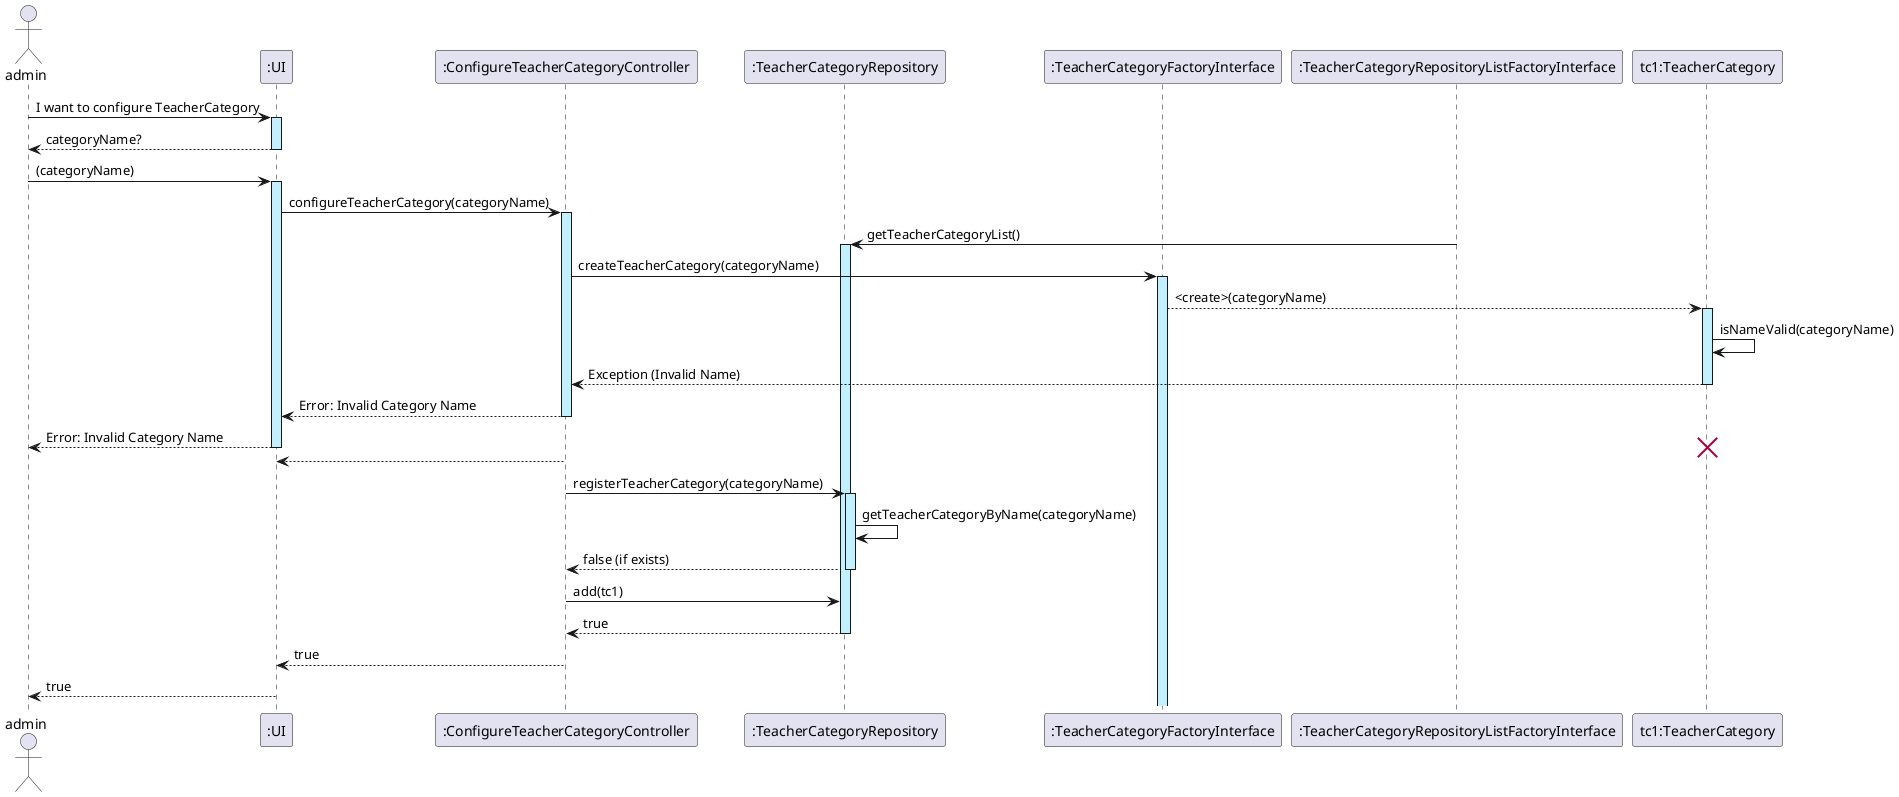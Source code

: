@startuml
actor admin

admin -> ":UI" as UI ++ #application : I want to configure TeacherCategory
UI --> admin -- : categoryName?

admin -> UI ++ #application : (categoryName)

UI -> ":ConfigureTeacherCategoryController" as ConfigureTeacherCategoryController ++ #application : configureTeacherCategory(categoryName)

participant ":TeacherCategoryRepository" as TeacherCategoryRepository
participant ":TeacherCategoryFactoryInterface" as TeacherCategoryFactoryInterface
participant ":TeacherCategoryRepositoryListFactoryInterface" as TeacherCategoryRepositoryListFactoryInterface

' New repository list initialization
TeacherCategoryRepositoryListFactoryInterface -> TeacherCategoryRepository ++ #application : getTeacherCategoryList()

' Validation step: Check if name is empty
ConfigureTeacherCategoryController -> TeacherCategoryFactoryInterface ++ #application : createTeacherCategory(categoryName)
TeacherCategoryFactoryInterface --> "tc1:TeacherCategory" as TeacherCategory ++ #application : <create>(categoryName)

' Exception Handling for Invalid Names
TeacherCategory -> TeacherCategory : isNameValid(categoryName)
TeacherCategory --> ConfigureTeacherCategoryController -- : Exception (Invalid Name)
ConfigureTeacherCategoryController --> UI -- : Error: Invalid Category Name
UI --> admin -- : Error: Invalid Category Name
destroy TeacherCategory
return

' Checking if category exists
ConfigureTeacherCategoryController -> TeacherCategoryRepository ++ #application : registerTeacherCategory(categoryName)
TeacherCategoryRepository -> TeacherCategoryRepository : getTeacherCategoryByName(categoryName)
TeacherCategoryRepository --> ConfigureTeacherCategoryController --: false (if exists)

' If new, add to repository
ConfigureTeacherCategoryController -> TeacherCategoryRepository : add(tc1)
TeacherCategoryRepository --> ConfigureTeacherCategoryController --: true

' Response to UI
ConfigureTeacherCategoryController --> UI --: true
UI --> admin --: true
@enduml